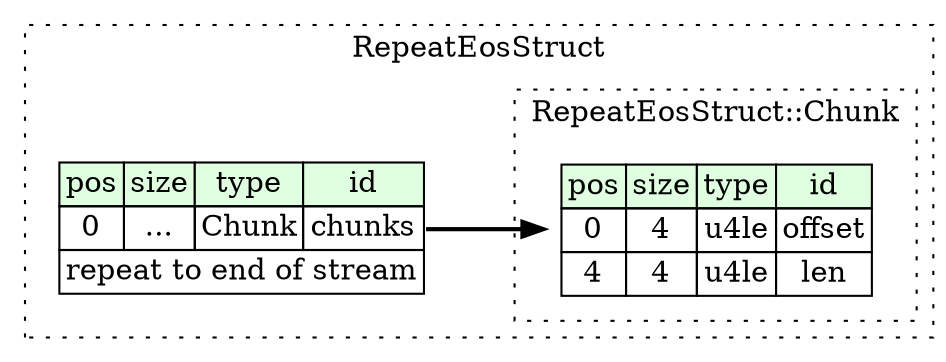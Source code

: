digraph {
	rankdir=LR;
	node [shape=plaintext];
	subgraph cluster__repeat_eos_struct {
		label="RepeatEosStruct";
		graph[style=dotted];

		repeat_eos_struct__seq [label=<<TABLE BORDER="0" CELLBORDER="1" CELLSPACING="0">
			<TR><TD BGCOLOR="#E0FFE0">pos</TD><TD BGCOLOR="#E0FFE0">size</TD><TD BGCOLOR="#E0FFE0">type</TD><TD BGCOLOR="#E0FFE0">id</TD></TR>
			<TR><TD PORT="chunks_pos">0</TD><TD PORT="chunks_size">...</TD><TD>Chunk</TD><TD PORT="chunks_type">chunks</TD></TR>
			<TR><TD COLSPAN="4" PORT="chunks__repeat">repeat to end of stream</TD></TR>
		</TABLE>>];
		subgraph cluster__chunk {
			label="RepeatEosStruct::Chunk";
			graph[style=dotted];

			chunk__seq [label=<<TABLE BORDER="0" CELLBORDER="1" CELLSPACING="0">
				<TR><TD BGCOLOR="#E0FFE0">pos</TD><TD BGCOLOR="#E0FFE0">size</TD><TD BGCOLOR="#E0FFE0">type</TD><TD BGCOLOR="#E0FFE0">id</TD></TR>
				<TR><TD PORT="offset_pos">0</TD><TD PORT="offset_size">4</TD><TD>u4le</TD><TD PORT="offset_type">offset</TD></TR>
				<TR><TD PORT="len_pos">4</TD><TD PORT="len_size">4</TD><TD>u4le</TD><TD PORT="len_type">len</TD></TR>
			</TABLE>>];
		}
	}
	repeat_eos_struct__seq:chunks_type -> chunk__seq [style=bold];
}
